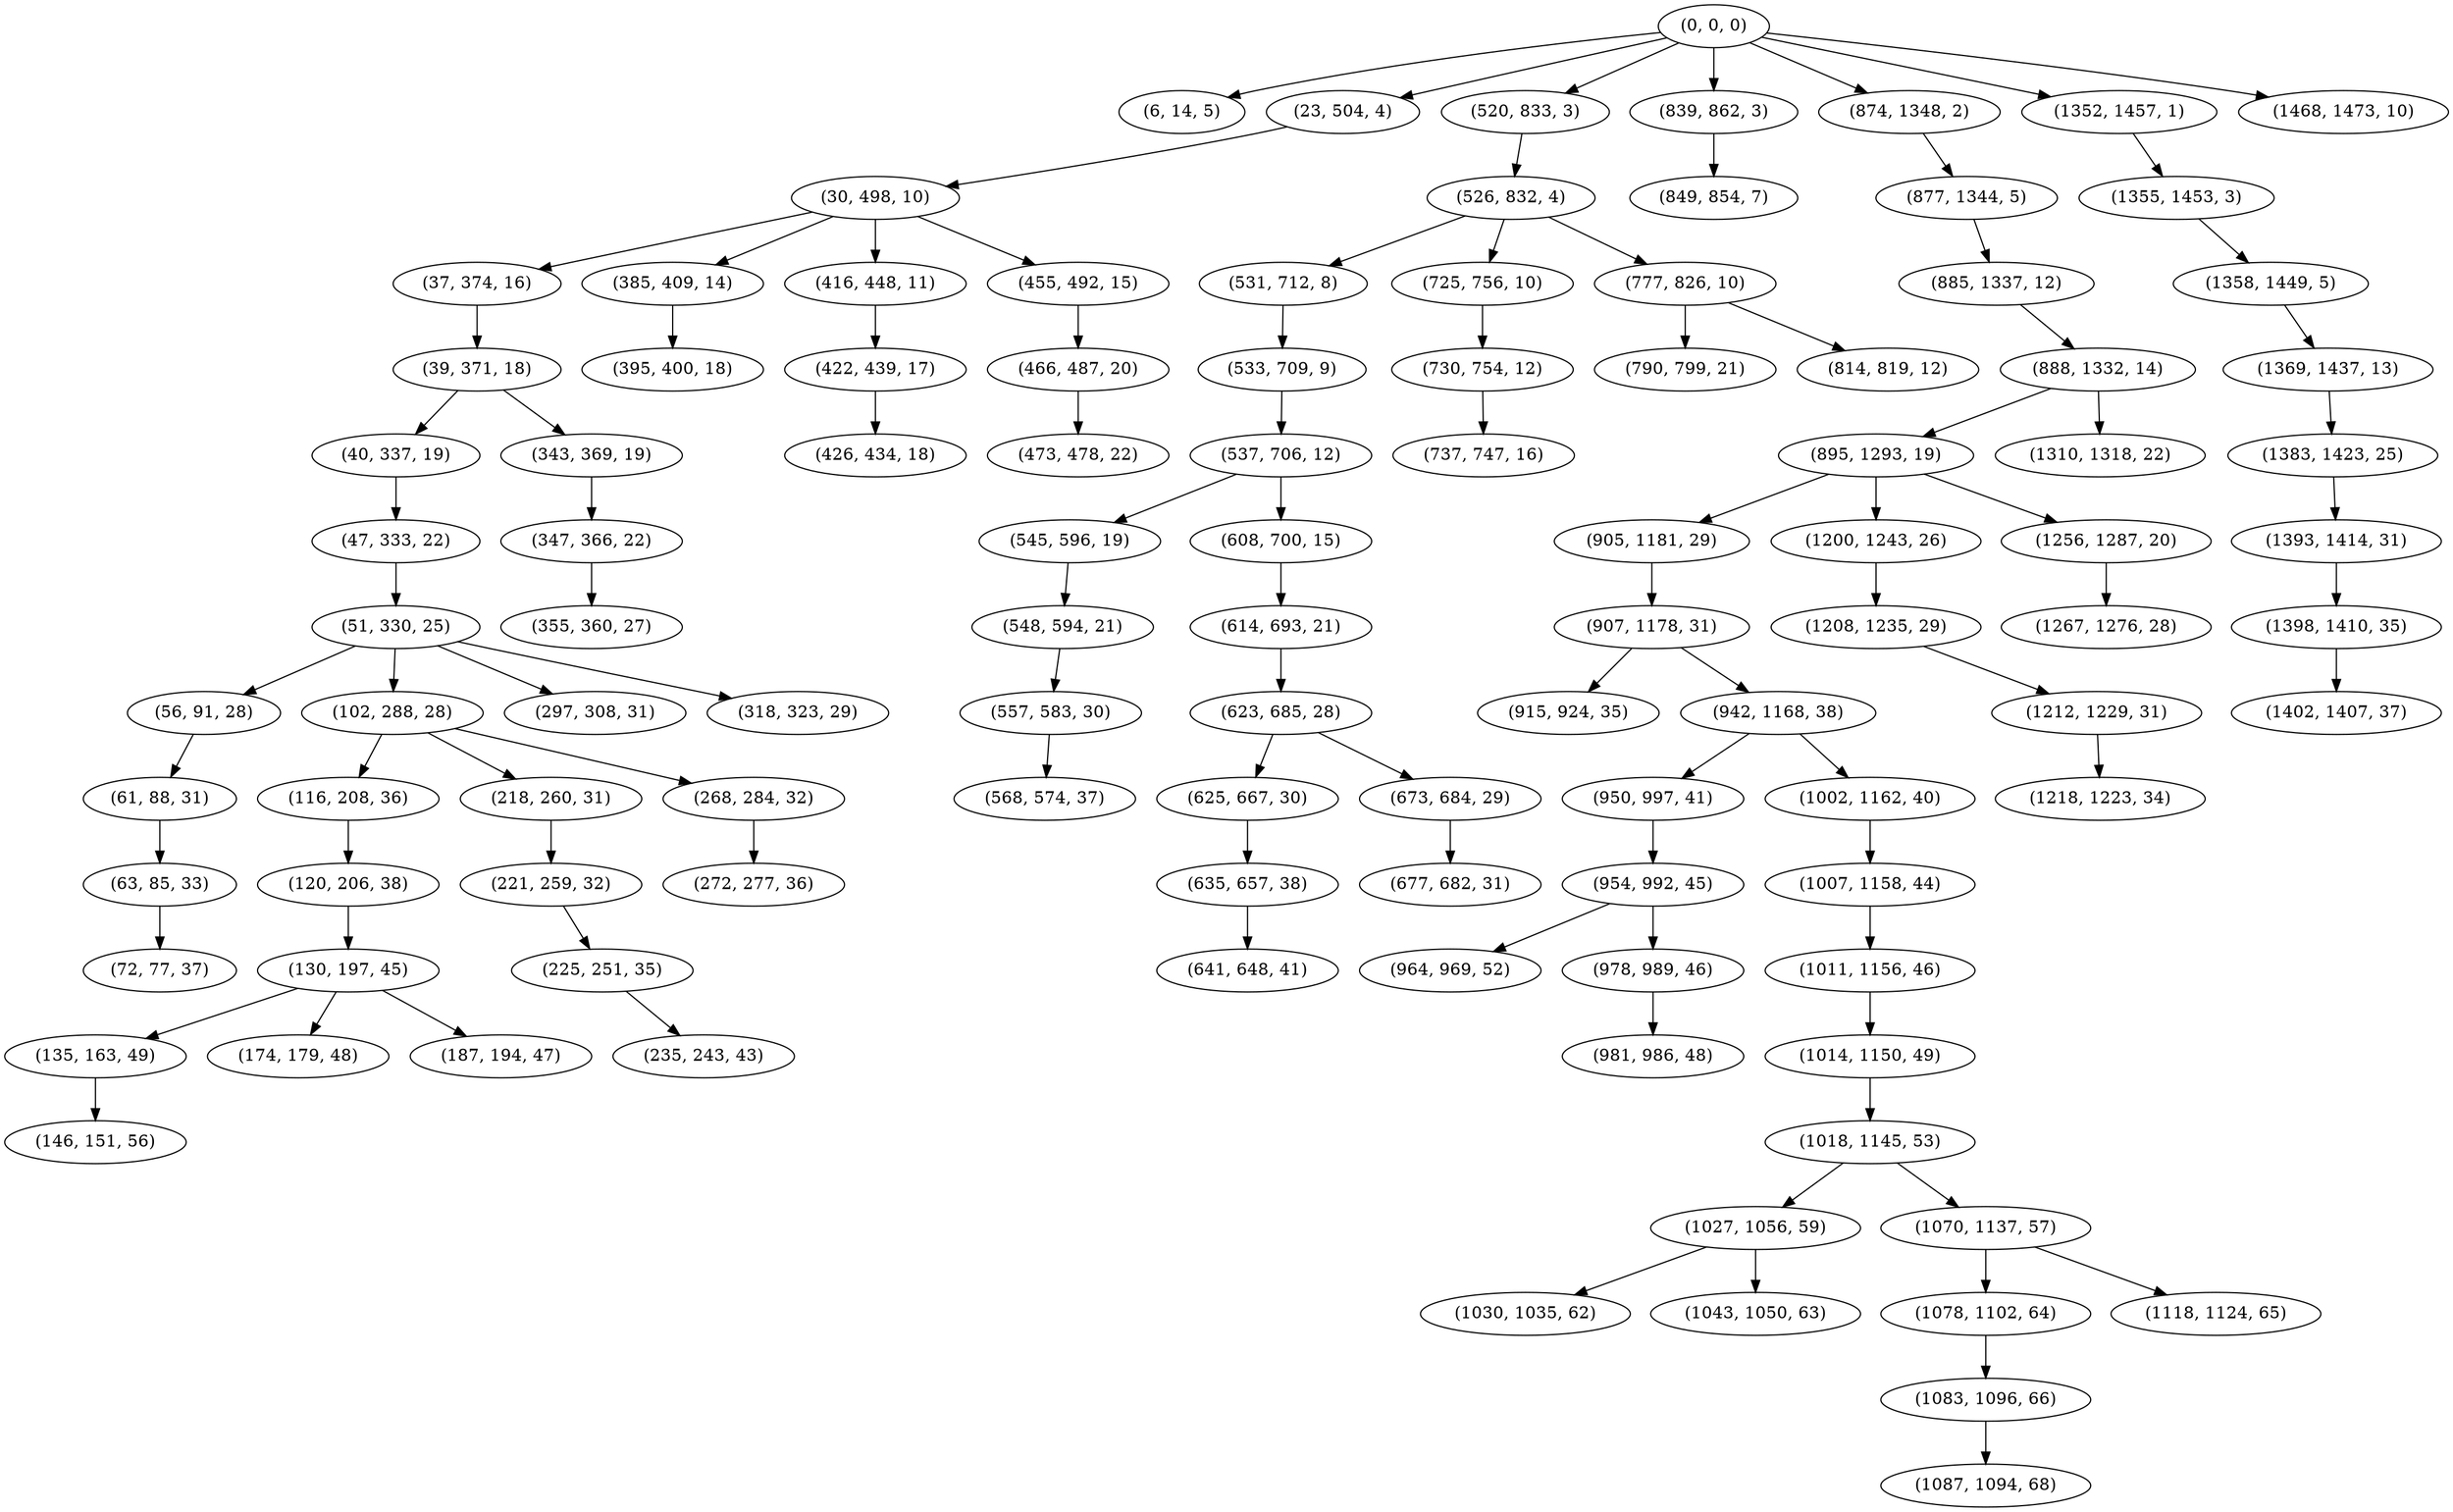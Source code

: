 digraph tree {
    "(0, 0, 0)";
    "(6, 14, 5)";
    "(23, 504, 4)";
    "(30, 498, 10)";
    "(37, 374, 16)";
    "(39, 371, 18)";
    "(40, 337, 19)";
    "(47, 333, 22)";
    "(51, 330, 25)";
    "(56, 91, 28)";
    "(61, 88, 31)";
    "(63, 85, 33)";
    "(72, 77, 37)";
    "(102, 288, 28)";
    "(116, 208, 36)";
    "(120, 206, 38)";
    "(130, 197, 45)";
    "(135, 163, 49)";
    "(146, 151, 56)";
    "(174, 179, 48)";
    "(187, 194, 47)";
    "(218, 260, 31)";
    "(221, 259, 32)";
    "(225, 251, 35)";
    "(235, 243, 43)";
    "(268, 284, 32)";
    "(272, 277, 36)";
    "(297, 308, 31)";
    "(318, 323, 29)";
    "(343, 369, 19)";
    "(347, 366, 22)";
    "(355, 360, 27)";
    "(385, 409, 14)";
    "(395, 400, 18)";
    "(416, 448, 11)";
    "(422, 439, 17)";
    "(426, 434, 18)";
    "(455, 492, 15)";
    "(466, 487, 20)";
    "(473, 478, 22)";
    "(520, 833, 3)";
    "(526, 832, 4)";
    "(531, 712, 8)";
    "(533, 709, 9)";
    "(537, 706, 12)";
    "(545, 596, 19)";
    "(548, 594, 21)";
    "(557, 583, 30)";
    "(568, 574, 37)";
    "(608, 700, 15)";
    "(614, 693, 21)";
    "(623, 685, 28)";
    "(625, 667, 30)";
    "(635, 657, 38)";
    "(641, 648, 41)";
    "(673, 684, 29)";
    "(677, 682, 31)";
    "(725, 756, 10)";
    "(730, 754, 12)";
    "(737, 747, 16)";
    "(777, 826, 10)";
    "(790, 799, 21)";
    "(814, 819, 12)";
    "(839, 862, 3)";
    "(849, 854, 7)";
    "(874, 1348, 2)";
    "(877, 1344, 5)";
    "(885, 1337, 12)";
    "(888, 1332, 14)";
    "(895, 1293, 19)";
    "(905, 1181, 29)";
    "(907, 1178, 31)";
    "(915, 924, 35)";
    "(942, 1168, 38)";
    "(950, 997, 41)";
    "(954, 992, 45)";
    "(964, 969, 52)";
    "(978, 989, 46)";
    "(981, 986, 48)";
    "(1002, 1162, 40)";
    "(1007, 1158, 44)";
    "(1011, 1156, 46)";
    "(1014, 1150, 49)";
    "(1018, 1145, 53)";
    "(1027, 1056, 59)";
    "(1030, 1035, 62)";
    "(1043, 1050, 63)";
    "(1070, 1137, 57)";
    "(1078, 1102, 64)";
    "(1083, 1096, 66)";
    "(1087, 1094, 68)";
    "(1118, 1124, 65)";
    "(1200, 1243, 26)";
    "(1208, 1235, 29)";
    "(1212, 1229, 31)";
    "(1218, 1223, 34)";
    "(1256, 1287, 20)";
    "(1267, 1276, 28)";
    "(1310, 1318, 22)";
    "(1352, 1457, 1)";
    "(1355, 1453, 3)";
    "(1358, 1449, 5)";
    "(1369, 1437, 13)";
    "(1383, 1423, 25)";
    "(1393, 1414, 31)";
    "(1398, 1410, 35)";
    "(1402, 1407, 37)";
    "(1468, 1473, 10)";
    "(0, 0, 0)" -> "(6, 14, 5)";
    "(0, 0, 0)" -> "(23, 504, 4)";
    "(0, 0, 0)" -> "(520, 833, 3)";
    "(0, 0, 0)" -> "(839, 862, 3)";
    "(0, 0, 0)" -> "(874, 1348, 2)";
    "(0, 0, 0)" -> "(1352, 1457, 1)";
    "(0, 0, 0)" -> "(1468, 1473, 10)";
    "(23, 504, 4)" -> "(30, 498, 10)";
    "(30, 498, 10)" -> "(37, 374, 16)";
    "(30, 498, 10)" -> "(385, 409, 14)";
    "(30, 498, 10)" -> "(416, 448, 11)";
    "(30, 498, 10)" -> "(455, 492, 15)";
    "(37, 374, 16)" -> "(39, 371, 18)";
    "(39, 371, 18)" -> "(40, 337, 19)";
    "(39, 371, 18)" -> "(343, 369, 19)";
    "(40, 337, 19)" -> "(47, 333, 22)";
    "(47, 333, 22)" -> "(51, 330, 25)";
    "(51, 330, 25)" -> "(56, 91, 28)";
    "(51, 330, 25)" -> "(102, 288, 28)";
    "(51, 330, 25)" -> "(297, 308, 31)";
    "(51, 330, 25)" -> "(318, 323, 29)";
    "(56, 91, 28)" -> "(61, 88, 31)";
    "(61, 88, 31)" -> "(63, 85, 33)";
    "(63, 85, 33)" -> "(72, 77, 37)";
    "(102, 288, 28)" -> "(116, 208, 36)";
    "(102, 288, 28)" -> "(218, 260, 31)";
    "(102, 288, 28)" -> "(268, 284, 32)";
    "(116, 208, 36)" -> "(120, 206, 38)";
    "(120, 206, 38)" -> "(130, 197, 45)";
    "(130, 197, 45)" -> "(135, 163, 49)";
    "(130, 197, 45)" -> "(174, 179, 48)";
    "(130, 197, 45)" -> "(187, 194, 47)";
    "(135, 163, 49)" -> "(146, 151, 56)";
    "(218, 260, 31)" -> "(221, 259, 32)";
    "(221, 259, 32)" -> "(225, 251, 35)";
    "(225, 251, 35)" -> "(235, 243, 43)";
    "(268, 284, 32)" -> "(272, 277, 36)";
    "(343, 369, 19)" -> "(347, 366, 22)";
    "(347, 366, 22)" -> "(355, 360, 27)";
    "(385, 409, 14)" -> "(395, 400, 18)";
    "(416, 448, 11)" -> "(422, 439, 17)";
    "(422, 439, 17)" -> "(426, 434, 18)";
    "(455, 492, 15)" -> "(466, 487, 20)";
    "(466, 487, 20)" -> "(473, 478, 22)";
    "(520, 833, 3)" -> "(526, 832, 4)";
    "(526, 832, 4)" -> "(531, 712, 8)";
    "(526, 832, 4)" -> "(725, 756, 10)";
    "(526, 832, 4)" -> "(777, 826, 10)";
    "(531, 712, 8)" -> "(533, 709, 9)";
    "(533, 709, 9)" -> "(537, 706, 12)";
    "(537, 706, 12)" -> "(545, 596, 19)";
    "(537, 706, 12)" -> "(608, 700, 15)";
    "(545, 596, 19)" -> "(548, 594, 21)";
    "(548, 594, 21)" -> "(557, 583, 30)";
    "(557, 583, 30)" -> "(568, 574, 37)";
    "(608, 700, 15)" -> "(614, 693, 21)";
    "(614, 693, 21)" -> "(623, 685, 28)";
    "(623, 685, 28)" -> "(625, 667, 30)";
    "(623, 685, 28)" -> "(673, 684, 29)";
    "(625, 667, 30)" -> "(635, 657, 38)";
    "(635, 657, 38)" -> "(641, 648, 41)";
    "(673, 684, 29)" -> "(677, 682, 31)";
    "(725, 756, 10)" -> "(730, 754, 12)";
    "(730, 754, 12)" -> "(737, 747, 16)";
    "(777, 826, 10)" -> "(790, 799, 21)";
    "(777, 826, 10)" -> "(814, 819, 12)";
    "(839, 862, 3)" -> "(849, 854, 7)";
    "(874, 1348, 2)" -> "(877, 1344, 5)";
    "(877, 1344, 5)" -> "(885, 1337, 12)";
    "(885, 1337, 12)" -> "(888, 1332, 14)";
    "(888, 1332, 14)" -> "(895, 1293, 19)";
    "(888, 1332, 14)" -> "(1310, 1318, 22)";
    "(895, 1293, 19)" -> "(905, 1181, 29)";
    "(895, 1293, 19)" -> "(1200, 1243, 26)";
    "(895, 1293, 19)" -> "(1256, 1287, 20)";
    "(905, 1181, 29)" -> "(907, 1178, 31)";
    "(907, 1178, 31)" -> "(915, 924, 35)";
    "(907, 1178, 31)" -> "(942, 1168, 38)";
    "(942, 1168, 38)" -> "(950, 997, 41)";
    "(942, 1168, 38)" -> "(1002, 1162, 40)";
    "(950, 997, 41)" -> "(954, 992, 45)";
    "(954, 992, 45)" -> "(964, 969, 52)";
    "(954, 992, 45)" -> "(978, 989, 46)";
    "(978, 989, 46)" -> "(981, 986, 48)";
    "(1002, 1162, 40)" -> "(1007, 1158, 44)";
    "(1007, 1158, 44)" -> "(1011, 1156, 46)";
    "(1011, 1156, 46)" -> "(1014, 1150, 49)";
    "(1014, 1150, 49)" -> "(1018, 1145, 53)";
    "(1018, 1145, 53)" -> "(1027, 1056, 59)";
    "(1018, 1145, 53)" -> "(1070, 1137, 57)";
    "(1027, 1056, 59)" -> "(1030, 1035, 62)";
    "(1027, 1056, 59)" -> "(1043, 1050, 63)";
    "(1070, 1137, 57)" -> "(1078, 1102, 64)";
    "(1070, 1137, 57)" -> "(1118, 1124, 65)";
    "(1078, 1102, 64)" -> "(1083, 1096, 66)";
    "(1083, 1096, 66)" -> "(1087, 1094, 68)";
    "(1200, 1243, 26)" -> "(1208, 1235, 29)";
    "(1208, 1235, 29)" -> "(1212, 1229, 31)";
    "(1212, 1229, 31)" -> "(1218, 1223, 34)";
    "(1256, 1287, 20)" -> "(1267, 1276, 28)";
    "(1352, 1457, 1)" -> "(1355, 1453, 3)";
    "(1355, 1453, 3)" -> "(1358, 1449, 5)";
    "(1358, 1449, 5)" -> "(1369, 1437, 13)";
    "(1369, 1437, 13)" -> "(1383, 1423, 25)";
    "(1383, 1423, 25)" -> "(1393, 1414, 31)";
    "(1393, 1414, 31)" -> "(1398, 1410, 35)";
    "(1398, 1410, 35)" -> "(1402, 1407, 37)";
}
